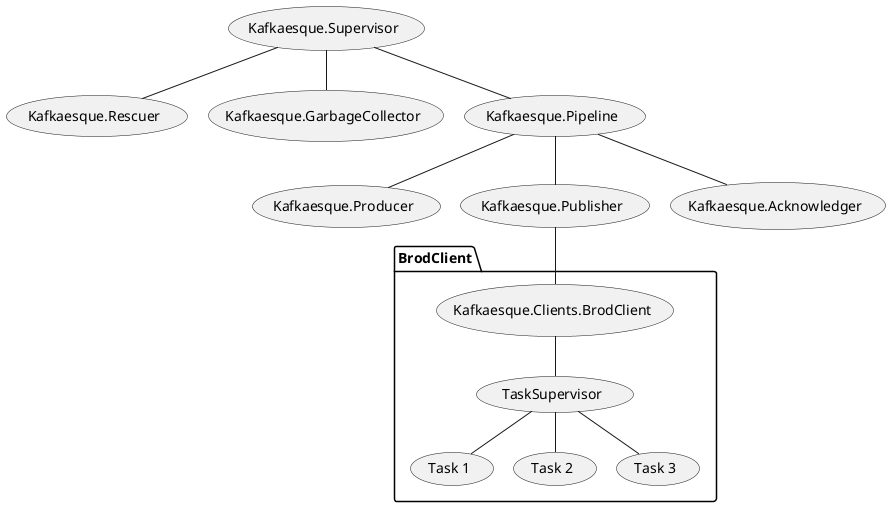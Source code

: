 @startuml
skinparam nodesep 20
skinparam ranksep 40

(Kafkaesque.Supervisor) -- (Kafkaesque.Rescuer)
(Kafkaesque.Supervisor) -- (Kafkaesque.GarbageCollector)
(Kafkaesque.Supervisor) -- (Kafkaesque.Pipeline)
(Kafkaesque.Pipeline) -- (Kafkaesque.Producer)
(Kafkaesque.Pipeline) -- (Kafkaesque.Publisher)
(Kafkaesque.Pipeline) -- (Kafkaesque.Acknowledger)

package "BrodClient" {
  (Kafkaesque.Publisher) -- (Kafkaesque.Clients.BrodClient)
  (Kafkaesque.Clients.BrodClient) -- (TaskSupervisor)
  (TaskSupervisor) -- (Task 1)
  (TaskSupervisor) -- (Task 2)
  (TaskSupervisor) -- (Task 3)
}
@enduml
